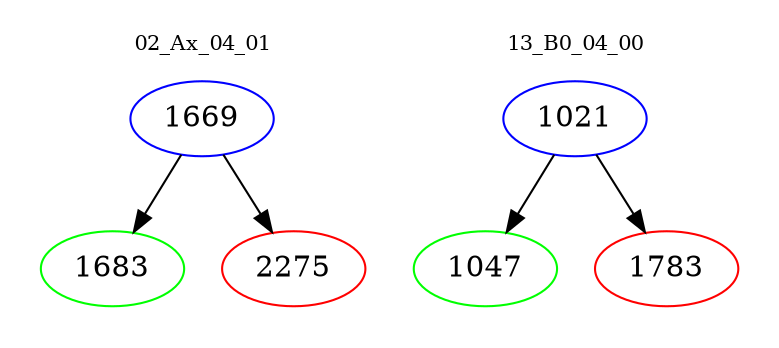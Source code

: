 digraph{
subgraph cluster_0 {
color = white
label = "02_Ax_04_01";
fontsize=10;
T0_1669 [label="1669", color="blue"]
T0_1669 -> T0_1683 [color="black"]
T0_1683 [label="1683", color="green"]
T0_1669 -> T0_2275 [color="black"]
T0_2275 [label="2275", color="red"]
}
subgraph cluster_1 {
color = white
label = "13_B0_04_00";
fontsize=10;
T1_1021 [label="1021", color="blue"]
T1_1021 -> T1_1047 [color="black"]
T1_1047 [label="1047", color="green"]
T1_1021 -> T1_1783 [color="black"]
T1_1783 [label="1783", color="red"]
}
}
